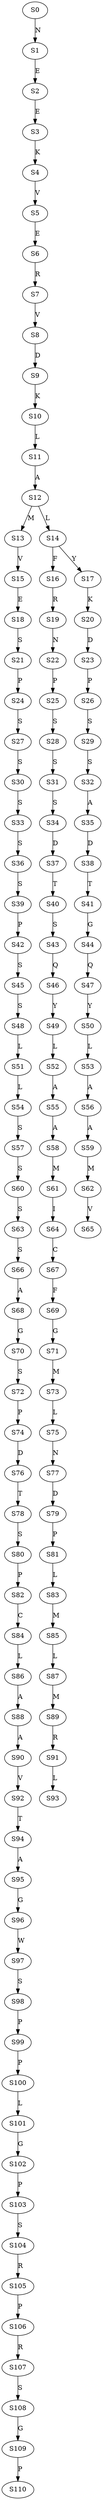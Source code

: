 strict digraph  {
	S0 -> S1 [ label = N ];
	S1 -> S2 [ label = E ];
	S2 -> S3 [ label = E ];
	S3 -> S4 [ label = K ];
	S4 -> S5 [ label = V ];
	S5 -> S6 [ label = E ];
	S6 -> S7 [ label = R ];
	S7 -> S8 [ label = V ];
	S8 -> S9 [ label = D ];
	S9 -> S10 [ label = K ];
	S10 -> S11 [ label = L ];
	S11 -> S12 [ label = A ];
	S12 -> S13 [ label = M ];
	S12 -> S14 [ label = L ];
	S13 -> S15 [ label = V ];
	S14 -> S16 [ label = F ];
	S14 -> S17 [ label = Y ];
	S15 -> S18 [ label = E ];
	S16 -> S19 [ label = R ];
	S17 -> S20 [ label = K ];
	S18 -> S21 [ label = S ];
	S19 -> S22 [ label = N ];
	S20 -> S23 [ label = D ];
	S21 -> S24 [ label = P ];
	S22 -> S25 [ label = P ];
	S23 -> S26 [ label = P ];
	S24 -> S27 [ label = S ];
	S25 -> S28 [ label = S ];
	S26 -> S29 [ label = S ];
	S27 -> S30 [ label = S ];
	S28 -> S31 [ label = S ];
	S29 -> S32 [ label = S ];
	S30 -> S33 [ label = S ];
	S31 -> S34 [ label = S ];
	S32 -> S35 [ label = A ];
	S33 -> S36 [ label = S ];
	S34 -> S37 [ label = D ];
	S35 -> S38 [ label = D ];
	S36 -> S39 [ label = S ];
	S37 -> S40 [ label = T ];
	S38 -> S41 [ label = T ];
	S39 -> S42 [ label = P ];
	S40 -> S43 [ label = S ];
	S41 -> S44 [ label = G ];
	S42 -> S45 [ label = S ];
	S43 -> S46 [ label = Q ];
	S44 -> S47 [ label = Q ];
	S45 -> S48 [ label = S ];
	S46 -> S49 [ label = Y ];
	S47 -> S50 [ label = Y ];
	S48 -> S51 [ label = L ];
	S49 -> S52 [ label = L ];
	S50 -> S53 [ label = L ];
	S51 -> S54 [ label = L ];
	S52 -> S55 [ label = A ];
	S53 -> S56 [ label = A ];
	S54 -> S57 [ label = S ];
	S55 -> S58 [ label = A ];
	S56 -> S59 [ label = A ];
	S57 -> S60 [ label = S ];
	S58 -> S61 [ label = M ];
	S59 -> S62 [ label = M ];
	S60 -> S63 [ label = S ];
	S61 -> S64 [ label = I ];
	S62 -> S65 [ label = V ];
	S63 -> S66 [ label = S ];
	S64 -> S67 [ label = C ];
	S66 -> S68 [ label = A ];
	S67 -> S69 [ label = F ];
	S68 -> S70 [ label = G ];
	S69 -> S71 [ label = G ];
	S70 -> S72 [ label = S ];
	S71 -> S73 [ label = M ];
	S72 -> S74 [ label = P ];
	S73 -> S75 [ label = L ];
	S74 -> S76 [ label = D ];
	S75 -> S77 [ label = N ];
	S76 -> S78 [ label = T ];
	S77 -> S79 [ label = D ];
	S78 -> S80 [ label = S ];
	S79 -> S81 [ label = P ];
	S80 -> S82 [ label = P ];
	S81 -> S83 [ label = L ];
	S82 -> S84 [ label = C ];
	S83 -> S85 [ label = M ];
	S84 -> S86 [ label = L ];
	S85 -> S87 [ label = L ];
	S86 -> S88 [ label = A ];
	S87 -> S89 [ label = M ];
	S88 -> S90 [ label = A ];
	S89 -> S91 [ label = R ];
	S90 -> S92 [ label = V ];
	S91 -> S93 [ label = L ];
	S92 -> S94 [ label = T ];
	S94 -> S95 [ label = A ];
	S95 -> S96 [ label = G ];
	S96 -> S97 [ label = W ];
	S97 -> S98 [ label = S ];
	S98 -> S99 [ label = P ];
	S99 -> S100 [ label = P ];
	S100 -> S101 [ label = L ];
	S101 -> S102 [ label = G ];
	S102 -> S103 [ label = P ];
	S103 -> S104 [ label = S ];
	S104 -> S105 [ label = R ];
	S105 -> S106 [ label = P ];
	S106 -> S107 [ label = R ];
	S107 -> S108 [ label = S ];
	S108 -> S109 [ label = G ];
	S109 -> S110 [ label = P ];
}
